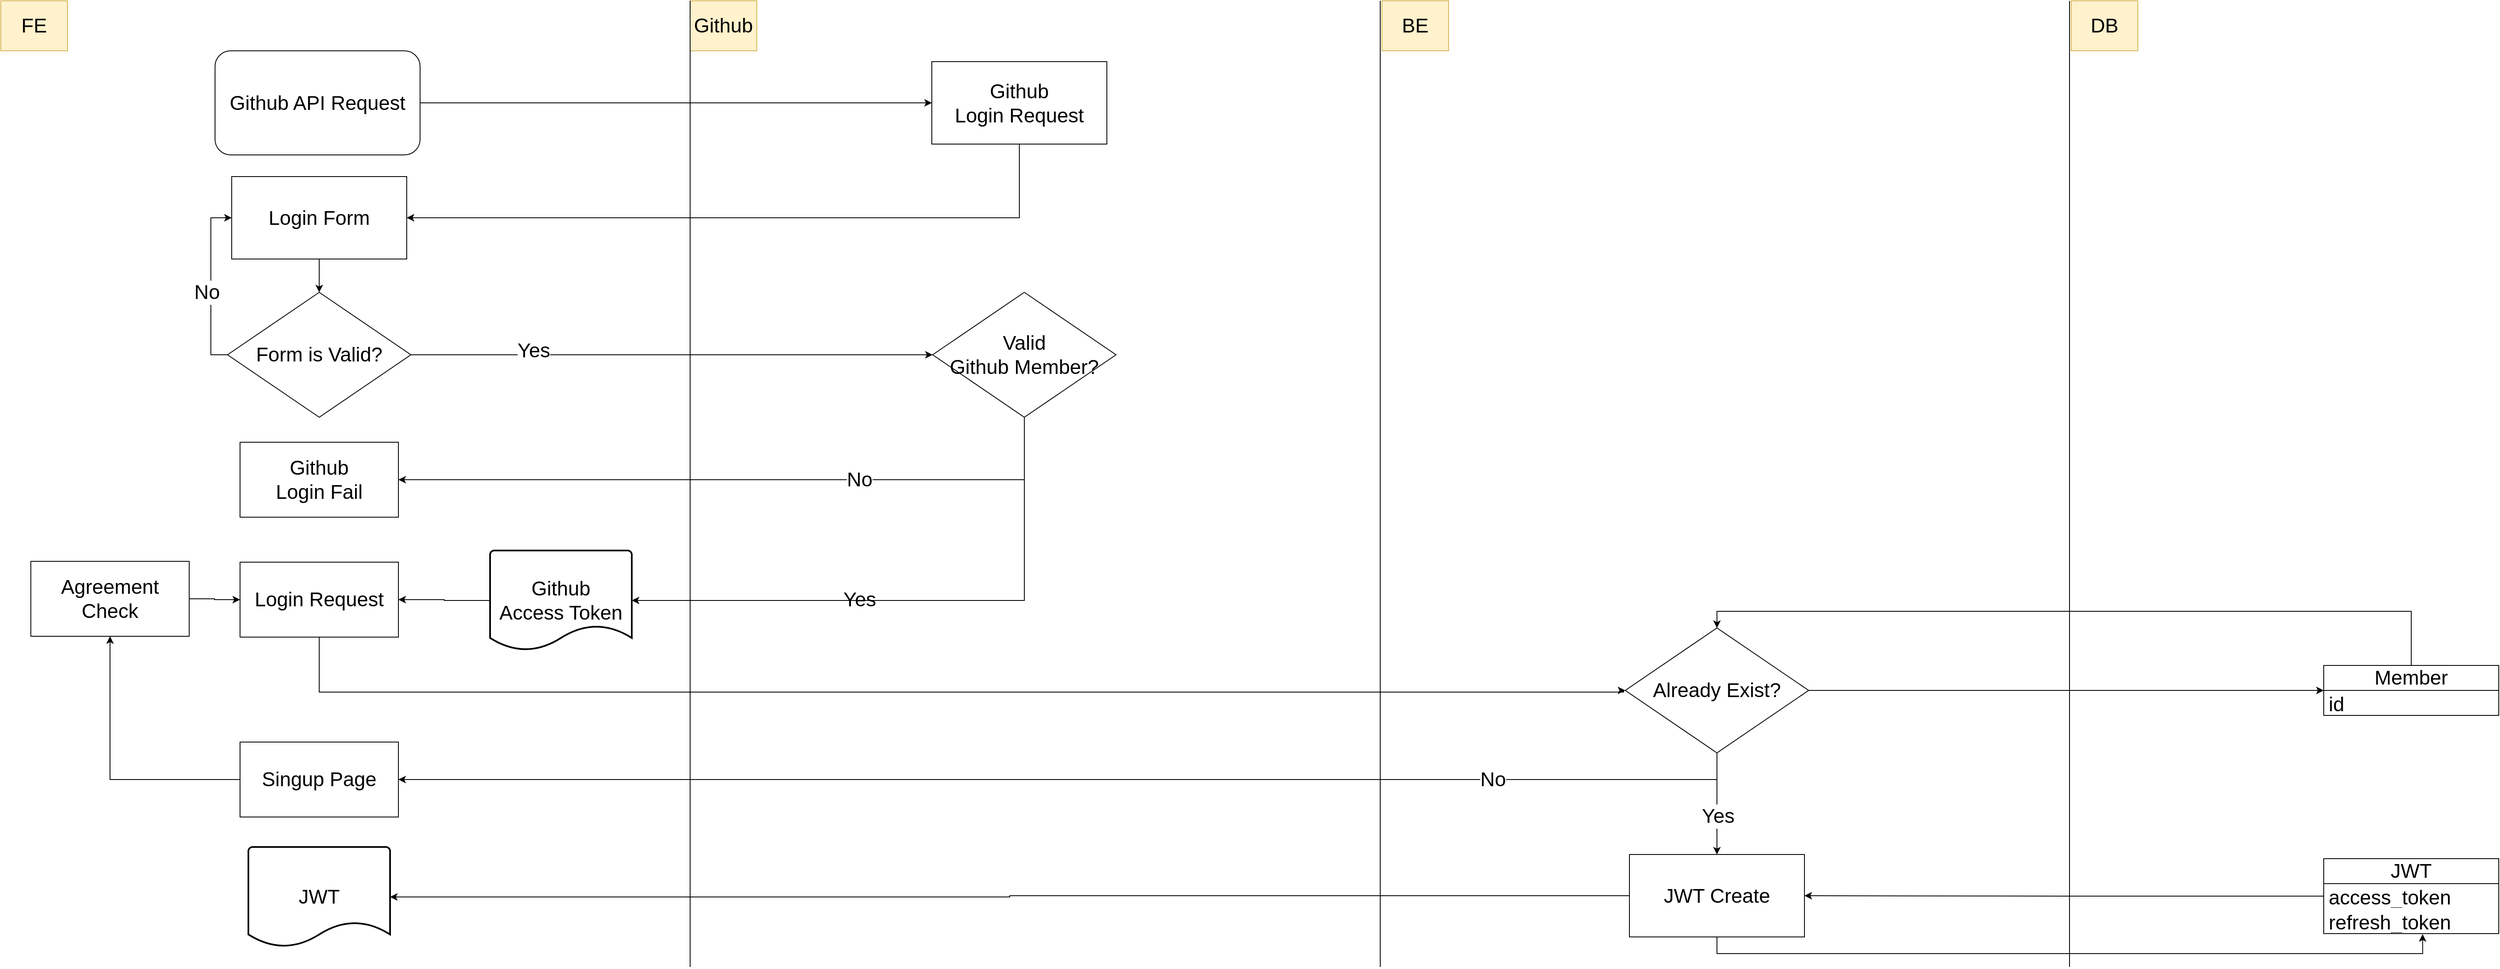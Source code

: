 <mxfile version="22.1.18" type="github" pages="2">
  <diagram name="로그인-토큰발급" id="oMTvJh4s9uJ8uuH1-UVI">
    <mxGraphModel dx="3827" dy="1614" grid="1" gridSize="10" guides="0" tooltips="1" connect="1" arrows="1" fold="1" page="1" pageScale="1" pageWidth="827" pageHeight="1169" math="0" shadow="0">
      <root>
        <mxCell id="0" />
        <mxCell id="1" parent="0" />
        <mxCell id="nz82AR-Ov8s2bVuygeAf-11" value="&lt;font style=&quot;font-size: 24px;&quot;&gt;Github &lt;br&gt;Login Fail&lt;/font&gt;" style="rounded=0;whiteSpace=wrap;html=1;strokeColor=default;align=center;verticalAlign=middle;fontFamily=Helvetica;fontSize=12;fontColor=default;fillColor=default;" parent="1" vertex="1">
          <mxGeometry x="-540" y="530" width="190" height="90" as="geometry" />
        </mxCell>
        <mxCell id="qJzitQyAfh_56pQlFVJ--11" value="" style="edgeStyle=orthogonalEdgeStyle;rounded=0;orthogonalLoop=1;jettySize=auto;html=1;" edge="1" parent="1" source="Zw-oJK_PBZ7GMt8sFQZV-1" target="lEhialjVt_rpHtly2fDx-6">
          <mxGeometry relative="1" as="geometry" />
        </mxCell>
        <mxCell id="Zw-oJK_PBZ7GMt8sFQZV-1" value="&lt;font style=&quot;font-size: 24px;&quot;&gt;Github &lt;br&gt;Access Token&lt;/font&gt;" style="strokeWidth=2;html=1;shape=mxgraph.flowchart.document2;whiteSpace=wrap;size=0.25;" parent="1" vertex="1">
          <mxGeometry x="-240" y="660" width="170" height="120" as="geometry" />
        </mxCell>
        <mxCell id="qJzitQyAfh_56pQlFVJ--26" style="edgeStyle=orthogonalEdgeStyle;rounded=0;orthogonalLoop=1;jettySize=auto;html=1;entryX=1;entryY=0.5;entryDx=0;entryDy=0;" edge="1" parent="1" source="Zw-oJK_PBZ7GMt8sFQZV-38" target="lEhialjVt_rpHtly2fDx-42">
          <mxGeometry relative="1" as="geometry" />
        </mxCell>
        <object label="&lt;font style=&quot;font-size: 24px;&quot;&gt;JWT&lt;/font&gt;" id="Zw-oJK_PBZ7GMt8sFQZV-38">
          <mxCell style="swimlane;fontStyle=0;childLayout=stackLayout;horizontal=1;startSize=30;horizontalStack=0;resizeParent=1;resizeParentMax=0;resizeLast=0;collapsible=1;marginBottom=0;whiteSpace=wrap;html=1;" parent="1" vertex="1">
            <mxGeometry x="1960" y="1030" width="210" height="90" as="geometry">
              <mxRectangle x="160" y="1017" width="60" height="30" as="alternateBounds" />
            </mxGeometry>
          </mxCell>
        </object>
        <mxCell id="Zw-oJK_PBZ7GMt8sFQZV-39" value="&lt;font style=&quot;font-size: 24px;&quot;&gt;access_token&lt;/font&gt;" style="text;strokeColor=none;fillColor=none;align=left;verticalAlign=middle;spacingLeft=4;spacingRight=4;overflow=hidden;points=[[0,0.5],[1,0.5]];portConstraint=eastwest;rotatable=0;whiteSpace=wrap;html=1;" parent="Zw-oJK_PBZ7GMt8sFQZV-38" vertex="1">
          <mxGeometry y="30" width="210" height="30" as="geometry" />
        </mxCell>
        <mxCell id="Zw-oJK_PBZ7GMt8sFQZV-40" value="&lt;font style=&quot;font-size: 24px;&quot;&gt;refresh_token&lt;/font&gt;" style="text;strokeColor=none;fillColor=none;align=left;verticalAlign=middle;spacingLeft=4;spacingRight=4;overflow=hidden;points=[[0,0.5],[1,0.5]];portConstraint=eastwest;rotatable=0;whiteSpace=wrap;html=1;" parent="Zw-oJK_PBZ7GMt8sFQZV-38" vertex="1">
          <mxGeometry y="60" width="210" height="30" as="geometry" />
        </mxCell>
        <mxCell id="JmVFnfvvYfjK1NHhv5S9-3" value="&lt;font style=&quot;font-size: 24px;&quot;&gt;Github&lt;/font&gt;" style="text;html=1;strokeColor=#d6b656;fillColor=#fff2cc;align=center;verticalAlign=middle;whiteSpace=wrap;rounded=0;" vertex="1" parent="1">
          <mxGeometry width="80" height="60" as="geometry" />
        </mxCell>
        <mxCell id="JmVFnfvvYfjK1NHhv5S9-4" value="&lt;font style=&quot;font-size: 24px;&quot;&gt;FE&lt;/font&gt;" style="text;html=1;strokeColor=#d6b656;fillColor=#fff2cc;align=center;verticalAlign=middle;whiteSpace=wrap;rounded=0;" vertex="1" parent="1">
          <mxGeometry x="-827" width="80" height="60" as="geometry" />
        </mxCell>
        <mxCell id="JmVFnfvvYfjK1NHhv5S9-5" value="&lt;font style=&quot;font-size: 24px;&quot;&gt;BE&lt;/font&gt;" style="text;html=1;strokeColor=#d6b656;fillColor=#fff2cc;align=center;verticalAlign=middle;whiteSpace=wrap;rounded=0;" vertex="1" parent="1">
          <mxGeometry x="830" width="80" height="60" as="geometry" />
        </mxCell>
        <mxCell id="lEhialjVt_rpHtly2fDx-44" style="edgeStyle=orthogonalEdgeStyle;rounded=0;orthogonalLoop=1;jettySize=auto;html=1;entryX=0;entryY=0.5;entryDx=0;entryDy=0;" edge="1" parent="1" source="JmVFnfvvYfjK1NHhv5S9-6" target="lEhialjVt_rpHtly2fDx-39">
          <mxGeometry relative="1" as="geometry" />
        </mxCell>
        <mxCell id="JmVFnfvvYfjK1NHhv5S9-6" value="&lt;font style=&quot;font-size: 24px;&quot;&gt;Github API Request&lt;/font&gt;" style="rounded=1;whiteSpace=wrap;html=1;" vertex="1" parent="1">
          <mxGeometry x="-570" y="60" width="246" height="125" as="geometry" />
        </mxCell>
        <mxCell id="JmVFnfvvYfjK1NHhv5S9-8" value="&lt;font style=&quot;font-size: 24px;&quot;&gt;DB&lt;/font&gt;" style="text;html=1;strokeColor=#d6b656;fillColor=#fff2cc;align=center;verticalAlign=middle;whiteSpace=wrap;rounded=0;" vertex="1" parent="1">
          <mxGeometry x="1657" width="80" height="60" as="geometry" />
        </mxCell>
        <mxCell id="JmVFnfvvYfjK1NHhv5S9-18" value="" style="edgeStyle=orthogonalEdgeStyle;rounded=0;orthogonalLoop=1;jettySize=auto;html=1;" edge="1" parent="1" source="JmVFnfvvYfjK1NHhv5S9-15" target="JmVFnfvvYfjK1NHhv5S9-16">
          <mxGeometry relative="1" as="geometry" />
        </mxCell>
        <mxCell id="JmVFnfvvYfjK1NHhv5S9-15" value="&lt;font style=&quot;font-size: 24px;&quot;&gt;Login Form&lt;/font&gt;" style="rounded=0;whiteSpace=wrap;html=1;strokeColor=default;align=center;verticalAlign=middle;fontFamily=Helvetica;fontSize=12;fontColor=default;fillColor=default;" vertex="1" parent="1">
          <mxGeometry x="-550" y="211" width="210" height="99" as="geometry" />
        </mxCell>
        <mxCell id="lEhialjVt_rpHtly2fDx-46" style="edgeStyle=orthogonalEdgeStyle;rounded=0;orthogonalLoop=1;jettySize=auto;html=1;entryX=0;entryY=0.5;entryDx=0;entryDy=0;" edge="1" parent="1" source="JmVFnfvvYfjK1NHhv5S9-16" target="JmVFnfvvYfjK1NHhv5S9-15">
          <mxGeometry relative="1" as="geometry">
            <Array as="points">
              <mxPoint x="-575" y="425" />
              <mxPoint x="-575" y="261" />
            </Array>
          </mxGeometry>
        </mxCell>
        <mxCell id="qJzitQyAfh_56pQlFVJ--3" style="edgeStyle=orthogonalEdgeStyle;rounded=0;orthogonalLoop=1;jettySize=auto;html=1;entryX=0;entryY=0.5;entryDx=0;entryDy=0;" edge="1" parent="1" source="JmVFnfvvYfjK1NHhv5S9-16" target="lEhialjVt_rpHtly2fDx-40">
          <mxGeometry relative="1" as="geometry" />
        </mxCell>
        <mxCell id="JmVFnfvvYfjK1NHhv5S9-16" value="&lt;font style=&quot;font-size: 24px;&quot;&gt;Form is Valid?&lt;/font&gt;" style="rhombus;whiteSpace=wrap;html=1;" vertex="1" parent="1">
          <mxGeometry x="-555" y="350" width="220" height="150" as="geometry" />
        </mxCell>
        <mxCell id="qJzitQyAfh_56pQlFVJ--12" style="edgeStyle=orthogonalEdgeStyle;rounded=0;orthogonalLoop=1;jettySize=auto;html=1;entryX=0;entryY=0.5;entryDx=0;entryDy=0;" edge="1" parent="1" source="lEhialjVt_rpHtly2fDx-6" target="lEhialjVt_rpHtly2fDx-41">
          <mxGeometry relative="1" as="geometry">
            <Array as="points">
              <mxPoint x="-445" y="830" />
              <mxPoint x="1120" y="830" />
            </Array>
          </mxGeometry>
        </mxCell>
        <mxCell id="lEhialjVt_rpHtly2fDx-6" value="&lt;font style=&quot;font-size: 24px;&quot;&gt;Login Request&lt;/font&gt;" style="rounded=0;whiteSpace=wrap;html=1;strokeColor=default;align=center;verticalAlign=middle;fontFamily=Helvetica;fontSize=12;fontColor=default;fillColor=default;" vertex="1" parent="1">
          <mxGeometry x="-540" y="674" width="190" height="90" as="geometry" />
        </mxCell>
        <mxCell id="qJzitQyAfh_56pQlFVJ--15" style="edgeStyle=orthogonalEdgeStyle;rounded=0;orthogonalLoop=1;jettySize=auto;html=1;entryX=0.5;entryY=1;entryDx=0;entryDy=0;" edge="1" parent="1" source="lEhialjVt_rpHtly2fDx-16" target="lEhialjVt_rpHtly2fDx-22">
          <mxGeometry relative="1" as="geometry" />
        </mxCell>
        <mxCell id="lEhialjVt_rpHtly2fDx-16" value="&lt;font style=&quot;font-size: 24px;&quot;&gt;Singup Page&lt;/font&gt;" style="rounded=0;whiteSpace=wrap;html=1;strokeColor=default;align=center;verticalAlign=middle;fontFamily=Helvetica;fontSize=12;fontColor=default;fillColor=default;" vertex="1" parent="1">
          <mxGeometry x="-540" y="890" width="190" height="90" as="geometry" />
        </mxCell>
        <mxCell id="qJzitQyAfh_56pQlFVJ--16" value="" style="edgeStyle=orthogonalEdgeStyle;rounded=0;orthogonalLoop=1;jettySize=auto;html=1;" edge="1" parent="1" source="lEhialjVt_rpHtly2fDx-22" target="lEhialjVt_rpHtly2fDx-6">
          <mxGeometry relative="1" as="geometry" />
        </mxCell>
        <mxCell id="lEhialjVt_rpHtly2fDx-22" value="&lt;font style=&quot;font-size: 24px;&quot;&gt;Agreement Check&lt;/font&gt;" style="rounded=0;whiteSpace=wrap;html=1;strokeColor=default;align=center;verticalAlign=middle;fontFamily=Helvetica;fontSize=12;fontColor=default;fillColor=default;" vertex="1" parent="1">
          <mxGeometry x="-791" y="673" width="190" height="90" as="geometry" />
        </mxCell>
        <mxCell id="lEhialjVt_rpHtly2fDx-37" value="&lt;span style=&quot;font-size: 24px;&quot;&gt;JWT&lt;/span&gt;" style="strokeWidth=2;html=1;shape=mxgraph.flowchart.document2;whiteSpace=wrap;size=0.25;" vertex="1" parent="1">
          <mxGeometry x="-530" y="1016" width="170" height="120" as="geometry" />
        </mxCell>
        <mxCell id="lEhialjVt_rpHtly2fDx-45" style="edgeStyle=orthogonalEdgeStyle;rounded=0;orthogonalLoop=1;jettySize=auto;html=1;entryX=1;entryY=0.5;entryDx=0;entryDy=0;" edge="1" parent="1" source="lEhialjVt_rpHtly2fDx-39" target="JmVFnfvvYfjK1NHhv5S9-15">
          <mxGeometry relative="1" as="geometry">
            <Array as="points">
              <mxPoint x="395" y="261" />
            </Array>
          </mxGeometry>
        </mxCell>
        <mxCell id="lEhialjVt_rpHtly2fDx-39" value="&lt;font style=&quot;font-size: 24px;&quot;&gt;Github &lt;br&gt;Login Request&lt;/font&gt;" style="rounded=0;whiteSpace=wrap;html=1;strokeColor=default;align=center;verticalAlign=middle;fontFamily=Helvetica;fontSize=12;fontColor=default;fillColor=default;" vertex="1" parent="1">
          <mxGeometry x="290" y="73" width="210" height="99" as="geometry" />
        </mxCell>
        <mxCell id="qJzitQyAfh_56pQlFVJ--5" style="edgeStyle=orthogonalEdgeStyle;rounded=0;orthogonalLoop=1;jettySize=auto;html=1;entryX=1;entryY=0.5;entryDx=0;entryDy=0;" edge="1" parent="1" source="lEhialjVt_rpHtly2fDx-40" target="nz82AR-Ov8s2bVuygeAf-11">
          <mxGeometry relative="1" as="geometry">
            <Array as="points">
              <mxPoint x="401" y="575" />
            </Array>
          </mxGeometry>
        </mxCell>
        <mxCell id="lEhialjVt_rpHtly2fDx-40" value="&lt;font style=&quot;font-size: 24px;&quot;&gt;Valid &lt;br&gt;Github Member?&lt;/font&gt;" style="rhombus;whiteSpace=wrap;html=1;" vertex="1" parent="1">
          <mxGeometry x="291" y="350" width="220" height="150" as="geometry" />
        </mxCell>
        <mxCell id="qJzitQyAfh_56pQlFVJ--14" style="edgeStyle=orthogonalEdgeStyle;rounded=0;orthogonalLoop=1;jettySize=auto;html=1;entryX=1;entryY=0.5;entryDx=0;entryDy=0;" edge="1" parent="1" source="lEhialjVt_rpHtly2fDx-41" target="lEhialjVt_rpHtly2fDx-16">
          <mxGeometry relative="1" as="geometry">
            <Array as="points">
              <mxPoint x="1232" y="935" />
            </Array>
          </mxGeometry>
        </mxCell>
        <mxCell id="qJzitQyAfh_56pQlFVJ--18" style="edgeStyle=orthogonalEdgeStyle;rounded=0;orthogonalLoop=1;jettySize=auto;html=1;entryX=0.5;entryY=0;entryDx=0;entryDy=0;" edge="1" parent="1" source="lEhialjVt_rpHtly2fDx-41" target="lEhialjVt_rpHtly2fDx-42">
          <mxGeometry relative="1" as="geometry" />
        </mxCell>
        <mxCell id="qJzitQyAfh_56pQlFVJ--24" style="edgeStyle=orthogonalEdgeStyle;rounded=0;orthogonalLoop=1;jettySize=auto;html=1;entryX=0;entryY=0.5;entryDx=0;entryDy=0;" edge="1" parent="1" source="lEhialjVt_rpHtly2fDx-41" target="qJzitQyAfh_56pQlFVJ--21">
          <mxGeometry relative="1" as="geometry" />
        </mxCell>
        <mxCell id="lEhialjVt_rpHtly2fDx-41" value="&lt;span style=&quot;font-size: 24px;&quot;&gt;Already Exist?&lt;/span&gt;" style="rhombus;whiteSpace=wrap;html=1;" vertex="1" parent="1">
          <mxGeometry x="1122" y="753" width="220" height="150" as="geometry" />
        </mxCell>
        <mxCell id="lEhialjVt_rpHtly2fDx-42" value="&lt;span style=&quot;font-size: 24px;&quot;&gt;JWT Create&lt;/span&gt;" style="rounded=0;whiteSpace=wrap;html=1;strokeColor=default;align=center;verticalAlign=middle;fontFamily=Helvetica;fontSize=12;fontColor=default;fillColor=default;" vertex="1" parent="1">
          <mxGeometry x="1127" y="1025" width="210" height="99" as="geometry" />
        </mxCell>
        <mxCell id="qJzitQyAfh_56pQlFVJ--2" value="No" style="edgeLabel;html=1;align=center;verticalAlign=middle;resizable=0;points=[];fontSize=24;" vertex="1" connectable="0" parent="1">
          <mxGeometry x="-579.996" y="350" as="geometry" />
        </mxCell>
        <mxCell id="qJzitQyAfh_56pQlFVJ--4" value="Yes" style="edgeLabel;html=1;align=center;verticalAlign=middle;resizable=0;points=[];fontSize=24;" vertex="1" connectable="0" parent="1">
          <mxGeometry x="-189.996" y="430" as="geometry">
            <mxPoint x="2" y="-10" as="offset" />
          </mxGeometry>
        </mxCell>
        <mxCell id="qJzitQyAfh_56pQlFVJ--7" value="No" style="edgeLabel;html=1;align=center;verticalAlign=middle;resizable=0;points=[];fontSize=24;" vertex="1" connectable="0" parent="1">
          <mxGeometry x="-569.996" y="360" as="geometry">
            <mxPoint x="773" y="215" as="offset" />
          </mxGeometry>
        </mxCell>
        <mxCell id="qJzitQyAfh_56pQlFVJ--8" value="Yes" style="edgeLabel;html=1;align=center;verticalAlign=middle;resizable=0;points=[];fontSize=24;" vertex="1" connectable="0" parent="1">
          <mxGeometry x="-189.996" y="440" as="geometry">
            <mxPoint x="393" y="279" as="offset" />
          </mxGeometry>
        </mxCell>
        <mxCell id="qJzitQyAfh_56pQlFVJ--10" style="edgeStyle=orthogonalEdgeStyle;rounded=0;orthogonalLoop=1;jettySize=auto;html=1;entryX=1;entryY=0.5;entryDx=0;entryDy=0;entryPerimeter=0;" edge="1" parent="1" source="lEhialjVt_rpHtly2fDx-40" target="Zw-oJK_PBZ7GMt8sFQZV-1">
          <mxGeometry relative="1" as="geometry">
            <Array as="points">
              <mxPoint x="401" y="720" />
            </Array>
          </mxGeometry>
        </mxCell>
        <mxCell id="qJzitQyAfh_56pQlFVJ--17" value="No" style="edgeLabel;html=1;align=center;verticalAlign=middle;resizable=0;points=[];fontSize=24;" vertex="1" connectable="0" parent="1">
          <mxGeometry x="190.004" y="720" as="geometry">
            <mxPoint x="773" y="215" as="offset" />
          </mxGeometry>
        </mxCell>
        <mxCell id="qJzitQyAfh_56pQlFVJ--19" value="Yes" style="edgeLabel;html=1;align=center;verticalAlign=middle;resizable=0;points=[];fontSize=24;" vertex="1" connectable="0" parent="1">
          <mxGeometry x="840.004" y="700" as="geometry">
            <mxPoint x="393" y="279" as="offset" />
          </mxGeometry>
        </mxCell>
        <mxCell id="qJzitQyAfh_56pQlFVJ--20" style="edgeStyle=orthogonalEdgeStyle;rounded=0;orthogonalLoop=1;jettySize=auto;html=1;entryX=1;entryY=0.5;entryDx=0;entryDy=0;entryPerimeter=0;" edge="1" parent="1" source="lEhialjVt_rpHtly2fDx-42" target="lEhialjVt_rpHtly2fDx-37">
          <mxGeometry relative="1" as="geometry" />
        </mxCell>
        <mxCell id="qJzitQyAfh_56pQlFVJ--25" style="edgeStyle=orthogonalEdgeStyle;rounded=0;orthogonalLoop=1;jettySize=auto;html=1;entryX=0.5;entryY=0;entryDx=0;entryDy=0;" edge="1" parent="1" source="qJzitQyAfh_56pQlFVJ--21" target="lEhialjVt_rpHtly2fDx-41">
          <mxGeometry relative="1" as="geometry">
            <Array as="points">
              <mxPoint x="2065" y="733" />
              <mxPoint x="1232" y="733" />
            </Array>
          </mxGeometry>
        </mxCell>
        <object label="&lt;font style=&quot;font-size: 24px;&quot;&gt;Member&lt;/font&gt;" id="qJzitQyAfh_56pQlFVJ--21">
          <mxCell style="swimlane;fontStyle=0;childLayout=stackLayout;horizontal=1;startSize=30;horizontalStack=0;resizeParent=1;resizeParentMax=0;resizeLast=0;collapsible=1;marginBottom=0;whiteSpace=wrap;html=1;" vertex="1" parent="1">
            <mxGeometry x="1960" y="798" width="210" height="60" as="geometry">
              <mxRectangle x="160" y="1017" width="60" height="30" as="alternateBounds" />
            </mxGeometry>
          </mxCell>
        </object>
        <mxCell id="qJzitQyAfh_56pQlFVJ--22" value="&lt;font style=&quot;font-size: 24px;&quot;&gt;id&lt;/font&gt;" style="text;strokeColor=none;fillColor=none;align=left;verticalAlign=middle;spacingLeft=4;spacingRight=4;overflow=hidden;points=[[0,0.5],[1,0.5]];portConstraint=eastwest;rotatable=0;whiteSpace=wrap;html=1;" vertex="1" parent="qJzitQyAfh_56pQlFVJ--21">
          <mxGeometry y="30" width="210" height="30" as="geometry" />
        </mxCell>
        <mxCell id="qJzitQyAfh_56pQlFVJ--27" style="edgeStyle=orthogonalEdgeStyle;rounded=0;orthogonalLoop=1;jettySize=auto;html=1;entryX=0.565;entryY=1.021;entryDx=0;entryDy=0;entryPerimeter=0;" edge="1" parent="1" source="lEhialjVt_rpHtly2fDx-42" target="Zw-oJK_PBZ7GMt8sFQZV-40">
          <mxGeometry relative="1" as="geometry">
            <Array as="points">
              <mxPoint x="1232" y="1144" />
              <mxPoint x="2079" y="1144" />
            </Array>
          </mxGeometry>
        </mxCell>
        <mxCell id="qJzitQyAfh_56pQlFVJ--29" value="" style="endArrow=none;html=1;rounded=0;" edge="1" parent="1">
          <mxGeometry width="50" height="50" relative="1" as="geometry">
            <mxPoint y="1160" as="sourcePoint" />
            <mxPoint as="targetPoint" />
          </mxGeometry>
        </mxCell>
        <mxCell id="qJzitQyAfh_56pQlFVJ--30" value="" style="endArrow=none;html=1;rounded=0;" edge="1" parent="1">
          <mxGeometry width="50" height="50" relative="1" as="geometry">
            <mxPoint x="828" y="1160" as="sourcePoint" />
            <mxPoint x="828" as="targetPoint" />
          </mxGeometry>
        </mxCell>
        <mxCell id="qJzitQyAfh_56pQlFVJ--31" value="" style="endArrow=none;html=1;rounded=0;" edge="1" parent="1">
          <mxGeometry width="50" height="50" relative="1" as="geometry">
            <mxPoint x="1655" y="1160" as="sourcePoint" />
            <mxPoint x="1655" as="targetPoint" />
          </mxGeometry>
        </mxCell>
      </root>
    </mxGraphModel>
  </diagram>
  <diagram id="Yhh-irI7pM7k6TjS8a3b" name="공부-피드">
    <mxGraphModel grid="1" page="1" gridSize="10" guides="1" tooltips="1" connect="1" arrows="1" fold="1" pageScale="1" pageWidth="827" pageHeight="1169" math="0" shadow="0">
      <root>
        <mxCell id="0" />
        <mxCell id="1" parent="0" />
        <mxCell id="00pomBXMcCXH715_GB82-51" style="edgeStyle=orthogonalEdgeStyle;rounded=0;orthogonalLoop=1;jettySize=auto;html=1;exitX=1;exitY=0.5;exitDx=0;exitDy=0;entryX=0;entryY=0.5;entryDx=0;entryDy=0;" parent="1" source="00pomBXMcCXH715_GB82-4" target="00pomBXMcCXH715_GB82-57" edge="1">
          <mxGeometry relative="1" as="geometry">
            <mxPoint x="380" y="240" as="targetPoint" />
          </mxGeometry>
        </mxCell>
        <mxCell id="00pomBXMcCXH715_GB82-4" value="&lt;font style=&quot;font-size: 8px;&quot;&gt;Start&lt;br&gt;&lt;/font&gt;" style="rounded=1;whiteSpace=wrap;html=1;" parent="1" vertex="1">
          <mxGeometry x="260" y="220" width="80" height="40" as="geometry" />
        </mxCell>
        <mxCell id="00pomBXMcCXH715_GB82-49" value="" style="edgeStyle=orthogonalEdgeStyle;rounded=0;orthogonalLoop=1;jettySize=auto;html=1;" parent="1" source="00pomBXMcCXH715_GB82-12" target="00pomBXMcCXH715_GB82-48" edge="1">
          <mxGeometry relative="1" as="geometry" />
        </mxCell>
        <mxCell id="00pomBXMcCXH715_GB82-12" value="&lt;font style=&quot;font-size: 8px;&quot;&gt;Feed&lt;/font&gt;" style="swimlane;fontStyle=0;childLayout=stackLayout;horizontal=1;startSize=30;horizontalStack=0;resizeParent=1;resizeParentMax=0;resizeLast=0;collapsible=1;marginBottom=0;whiteSpace=wrap;html=1;" parent="1" vertex="1">
          <mxGeometry x="580" y="720" width="120" height="60" as="geometry" />
        </mxCell>
        <mxCell id="00pomBXMcCXH715_GB82-15" value="&lt;span style=&quot;font-size: 8px;&quot;&gt;Contents&lt;br&gt;&lt;/span&gt;" style="text;strokeColor=none;fillColor=none;align=left;verticalAlign=middle;spacingLeft=4;spacingRight=4;overflow=hidden;points=[[0,0.5],[1,0.5]];portConstraint=eastwest;rotatable=0;whiteSpace=wrap;html=1;" parent="00pomBXMcCXH715_GB82-12" vertex="1">
          <mxGeometry y="30" width="120" height="30" as="geometry" />
        </mxCell>
        <mxCell id="00pomBXMcCXH715_GB82-45" style="edgeStyle=orthogonalEdgeStyle;rounded=0;orthogonalLoop=1;jettySize=auto;html=1;exitX=1;exitY=0.5;exitDx=0;exitDy=0;entryX=0;entryY=0.5;entryDx=0;entryDy=0;" parent="1" source="00pomBXMcCXH715_GB82-17" target="00pomBXMcCXH715_GB82-12" edge="1">
          <mxGeometry relative="1" as="geometry" />
        </mxCell>
        <mxCell id="00pomBXMcCXH715_GB82-17" value="&lt;font style=&quot;font-size: 8px;&quot;&gt;TempFeed&lt;/font&gt;" style="swimlane;fontStyle=0;childLayout=stackLayout;horizontal=1;startSize=30;horizontalStack=0;resizeParent=1;resizeParentMax=0;resizeLast=0;collapsible=1;marginBottom=0;whiteSpace=wrap;html=1;" parent="1" vertex="1">
          <mxGeometry x="380" y="840" width="120" height="60" as="geometry">
            <mxRectangle x="360" y="60" width="80" height="30" as="alternateBounds" />
          </mxGeometry>
        </mxCell>
        <mxCell id="00pomBXMcCXH715_GB82-18" value="&lt;span style=&quot;font-size: 8px;&quot;&gt;Contents&lt;br&gt;&lt;/span&gt;" style="text;strokeColor=none;fillColor=none;align=left;verticalAlign=middle;spacingLeft=4;spacingRight=4;overflow=hidden;points=[[0,0.5],[1,0.5]];portConstraint=eastwest;rotatable=0;whiteSpace=wrap;html=1;" parent="00pomBXMcCXH715_GB82-17" vertex="1">
          <mxGeometry y="30" width="120" height="30" as="geometry" />
        </mxCell>
        <mxCell id="00pomBXMcCXH715_GB82-95" style="edgeStyle=orthogonalEdgeStyle;rounded=0;orthogonalLoop=1;jettySize=auto;html=1;exitX=0;exitY=0.5;exitDx=0;exitDy=0;entryX=0;entryY=0;entryDx=0;entryDy=0;" parent="1" source="00pomBXMcCXH715_GB82-21" target="00pomBXMcCXH715_GB82-17" edge="1">
          <mxGeometry relative="1" as="geometry" />
        </mxCell>
        <mxCell id="00pomBXMcCXH715_GB82-96" style="edgeStyle=orthogonalEdgeStyle;rounded=0;orthogonalLoop=1;jettySize=auto;html=1;exitX=0.5;exitY=1;exitDx=0;exitDy=0;entryX=0.5;entryY=0;entryDx=0;entryDy=0;" parent="1" source="00pomBXMcCXH715_GB82-21" target="00pomBXMcCXH715_GB82-91" edge="1">
          <mxGeometry relative="1" as="geometry" />
        </mxCell>
        <mxCell id="00pomBXMcCXH715_GB82-21" value="&lt;span style=&quot;font-size: 8px;&quot;&gt;Start Timer&lt;/span&gt;" style="rounded=1;whiteSpace=wrap;html=1;" parent="1" vertex="1">
          <mxGeometry x="580" y="460" width="80" height="40" as="geometry" />
        </mxCell>
        <mxCell id="00pomBXMcCXH715_GB82-40" style="edgeStyle=orthogonalEdgeStyle;rounded=0;orthogonalLoop=1;jettySize=auto;html=1;exitX=1;exitY=0.5;exitDx=0;exitDy=0;entryX=0;entryY=0.5;entryDx=0;entryDy=0;" parent="1" source="00pomBXMcCXH715_GB82-22" target="00pomBXMcCXH715_GB82-31" edge="1">
          <mxGeometry relative="1" as="geometry" />
        </mxCell>
        <mxCell id="00pomBXMcCXH715_GB82-44" style="edgeStyle=orthogonalEdgeStyle;rounded=0;orthogonalLoop=1;jettySize=auto;html=1;exitX=0.5;exitY=1;exitDx=0;exitDy=0;entryX=1;entryY=0;entryDx=0;entryDy=0;" parent="1" source="00pomBXMcCXH715_GB82-22" target="00pomBXMcCXH715_GB82-17" edge="1">
          <mxGeometry relative="1" as="geometry">
            <mxPoint x="500.345" y="720" as="targetPoint" />
          </mxGeometry>
        </mxCell>
        <mxCell id="00pomBXMcCXH715_GB82-22" value="&lt;span style=&quot;font-size: 8px;&quot;&gt;End Timer&lt;br&gt;&lt;/span&gt;" style="rounded=1;whiteSpace=wrap;html=1;" parent="1" vertex="1">
          <mxGeometry x="460" y="620" width="80" height="40" as="geometry" />
        </mxCell>
        <mxCell id="00pomBXMcCXH715_GB82-31" value="&lt;span style=&quot;font-size: 8px;&quot;&gt;End Studying&lt;br&gt;&lt;/span&gt;" style="rounded=1;whiteSpace=wrap;html=1;" parent="1" vertex="1">
          <mxGeometry x="580" y="620" width="80" height="40" as="geometry" />
        </mxCell>
        <mxCell id="00pomBXMcCXH715_GB82-72" style="edgeStyle=orthogonalEdgeStyle;rounded=0;orthogonalLoop=1;jettySize=auto;html=1;exitX=1;exitY=0.5;exitDx=0;exitDy=0;entryX=0;entryY=0.5;entryDx=0;entryDy=0;" parent="1" source="00pomBXMcCXH715_GB82-37" target="00pomBXMcCXH715_GB82-71" edge="1">
          <mxGeometry relative="1" as="geometry" />
        </mxCell>
        <mxCell id="00pomBXMcCXH715_GB82-37" value="&lt;span style=&quot;font-size: 8px;&quot;&gt;Start Studying&lt;br&gt;&lt;/span&gt;" style="rounded=1;whiteSpace=wrap;html=1;" parent="1" vertex="1">
          <mxGeometry x="420" y="380" width="80" height="40" as="geometry" />
        </mxCell>
        <mxCell id="00pomBXMcCXH715_GB82-46" style="edgeStyle=orthogonalEdgeStyle;rounded=0;orthogonalLoop=1;jettySize=auto;html=1;exitX=0.5;exitY=1;exitDx=0;exitDy=0;entryX=0.33;entryY=-0.047;entryDx=0;entryDy=0;entryPerimeter=0;" parent="1" source="00pomBXMcCXH715_GB82-31" target="00pomBXMcCXH715_GB82-12" edge="1">
          <mxGeometry relative="1" as="geometry" />
        </mxCell>
        <mxCell id="00pomBXMcCXH715_GB82-48" value="&lt;font style=&quot;font-size: 8px;&quot;&gt;MySQL&lt;/font&gt;" style="shape=cylinder3;whiteSpace=wrap;html=1;boundedLbl=1;backgroundOutline=1;size=15;" parent="1" vertex="1">
          <mxGeometry x="600" y="820" width="80" height="80" as="geometry" />
        </mxCell>
        <mxCell id="00pomBXMcCXH715_GB82-65" style="edgeStyle=orthogonalEdgeStyle;rounded=0;orthogonalLoop=1;jettySize=auto;html=1;exitX=1;exitY=0.5;exitDx=0;exitDy=0;entryX=0;entryY=0.5;entryDx=0;entryDy=0;" parent="1" source="00pomBXMcCXH715_GB82-56" target="00pomBXMcCXH715_GB82-62" edge="1">
          <mxGeometry relative="1" as="geometry" />
        </mxCell>
        <mxCell id="00pomBXMcCXH715_GB82-68" value="No" style="edgeLabel;html=1;align=center;verticalAlign=middle;resizable=0;points=[];" parent="00pomBXMcCXH715_GB82-65" vertex="1" connectable="0">
          <mxGeometry x="-0.183" y="-1" relative="1" as="geometry">
            <mxPoint as="offset" />
          </mxGeometry>
        </mxCell>
        <mxCell id="00pomBXMcCXH715_GB82-85" style="edgeStyle=orthogonalEdgeStyle;rounded=0;orthogonalLoop=1;jettySize=auto;html=1;exitX=0;exitY=0.5;exitDx=0;exitDy=0;entryX=1;entryY=0.5;entryDx=0;entryDy=0;" parent="1" source="00pomBXMcCXH715_GB82-56" target="00pomBXMcCXH715_GB82-84" edge="1">
          <mxGeometry relative="1" as="geometry" />
        </mxCell>
        <mxCell id="00pomBXMcCXH715_GB82-86" value="Yes" style="edgeLabel;html=1;align=center;verticalAlign=middle;resizable=0;points=[];" parent="00pomBXMcCXH715_GB82-85" vertex="1" connectable="0">
          <mxGeometry x="0.071" y="-1" relative="1" as="geometry">
            <mxPoint as="offset" />
          </mxGeometry>
        </mxCell>
        <mxCell id="00pomBXMcCXH715_GB82-56" value="&lt;font style=&quot;font-size: 8px;&quot;&gt;Authentication?&lt;/font&gt;" style="rhombus;whiteSpace=wrap;html=1;" parent="1" vertex="1">
          <mxGeometry x="420" y="300" width="80" height="40" as="geometry" />
        </mxCell>
        <mxCell id="00pomBXMcCXH715_GB82-60" style="edgeStyle=orthogonalEdgeStyle;rounded=0;orthogonalLoop=1;jettySize=auto;html=1;exitX=0.5;exitY=1;exitDx=0;exitDy=0;entryX=0.5;entryY=0;entryDx=0;entryDy=0;" parent="1" source="00pomBXMcCXH715_GB82-57" target="00pomBXMcCXH715_GB82-56" edge="1">
          <mxGeometry relative="1" as="geometry" />
        </mxCell>
        <mxCell id="00pomBXMcCXH715_GB82-57" value="&lt;font style=&quot;font-size: 8px;&quot;&gt;FeedPage&lt;/font&gt;" style="rounded=0;whiteSpace=wrap;html=1;" parent="1" vertex="1">
          <mxGeometry x="420" y="220" width="80" height="40" as="geometry" />
        </mxCell>
        <mxCell id="00pomBXMcCXH715_GB82-88" style="edgeStyle=orthogonalEdgeStyle;rounded=0;orthogonalLoop=1;jettySize=auto;html=1;exitX=1;exitY=0.5;exitDx=0;exitDy=0;entryX=0;entryY=0.5;entryDx=0;entryDy=0;" parent="1" source="00pomBXMcCXH715_GB82-58" target="00pomBXMcCXH715_GB82-37" edge="1">
          <mxGeometry relative="1" as="geometry" />
        </mxCell>
        <mxCell id="00pomBXMcCXH715_GB82-58" value="&lt;font style=&quot;font-size: 8px;&quot;&gt;StudyingPage&lt;/font&gt;" style="rounded=0;whiteSpace=wrap;html=1;" parent="1" vertex="1">
          <mxGeometry x="260" y="380" width="80" height="40" as="geometry" />
        </mxCell>
        <mxCell id="00pomBXMcCXH715_GB82-62" value="&lt;font style=&quot;font-size: 8px;&quot;&gt;LoginPage&lt;/font&gt;" style="rounded=0;whiteSpace=wrap;html=1;" parent="1" vertex="1">
          <mxGeometry x="580" y="300" width="80" height="40" as="geometry" />
        </mxCell>
        <mxCell id="00pomBXMcCXH715_GB82-89" style="edgeStyle=orthogonalEdgeStyle;rounded=0;orthogonalLoop=1;jettySize=auto;html=1;exitX=0.5;exitY=0;exitDx=0;exitDy=0;entryX=0.5;entryY=1;entryDx=0;entryDy=0;" parent="1" source="00pomBXMcCXH715_GB82-71" target="00pomBXMcCXH715_GB82-62" edge="1">
          <mxGeometry relative="1" as="geometry" />
        </mxCell>
        <mxCell id="00pomBXMcCXH715_GB82-90" value="No" style="edgeLabel;html=1;align=center;verticalAlign=middle;resizable=0;points=[];" parent="00pomBXMcCXH715_GB82-89" vertex="1" connectable="0">
          <mxGeometry x="0.025" y="-1" relative="1" as="geometry">
            <mxPoint as="offset" />
          </mxGeometry>
        </mxCell>
        <mxCell id="00pomBXMcCXH715_GB82-92" style="edgeStyle=orthogonalEdgeStyle;rounded=0;orthogonalLoop=1;jettySize=auto;html=1;exitX=0.5;exitY=1;exitDx=0;exitDy=0;entryX=0.5;entryY=0;entryDx=0;entryDy=0;" parent="1" source="00pomBXMcCXH715_GB82-71" target="00pomBXMcCXH715_GB82-21" edge="1">
          <mxGeometry relative="1" as="geometry" />
        </mxCell>
        <mxCell id="00pomBXMcCXH715_GB82-93" value="Yes" style="edgeLabel;html=1;align=center;verticalAlign=middle;resizable=0;points=[];" parent="00pomBXMcCXH715_GB82-92" vertex="1" connectable="0">
          <mxGeometry x="-0.275" relative="1" as="geometry">
            <mxPoint as="offset" />
          </mxGeometry>
        </mxCell>
        <mxCell id="00pomBXMcCXH715_GB82-71" value="&lt;font style=&quot;font-size: 8px;&quot;&gt;Authentication?&lt;/font&gt;" style="rhombus;whiteSpace=wrap;html=1;" parent="1" vertex="1">
          <mxGeometry x="580" y="380" width="80" height="40" as="geometry" />
        </mxCell>
        <mxCell id="00pomBXMcCXH715_GB82-87" style="edgeStyle=orthogonalEdgeStyle;rounded=0;orthogonalLoop=1;jettySize=auto;html=1;exitX=0.5;exitY=1;exitDx=0;exitDy=0;entryX=0.5;entryY=0;entryDx=0;entryDy=0;" parent="1" source="00pomBXMcCXH715_GB82-84" target="00pomBXMcCXH715_GB82-58" edge="1">
          <mxGeometry relative="1" as="geometry" />
        </mxCell>
        <mxCell id="00pomBXMcCXH715_GB82-84" value="&lt;font style=&quot;font-size: 8px;&quot;&gt;Access&lt;br&gt;StudyingPage&lt;/font&gt;" style="rounded=1;whiteSpace=wrap;html=1;" parent="1" vertex="1">
          <mxGeometry x="260" y="300" width="80" height="40" as="geometry" />
        </mxCell>
        <mxCell id="00pomBXMcCXH715_GB82-94" style="edgeStyle=orthogonalEdgeStyle;rounded=0;orthogonalLoop=1;jettySize=auto;html=1;exitX=0;exitY=0.5;exitDx=0;exitDy=0;entryX=0.5;entryY=0;entryDx=0;entryDy=0;" parent="1" source="00pomBXMcCXH715_GB82-91" target="00pomBXMcCXH715_GB82-17" edge="1">
          <mxGeometry relative="1" as="geometry" />
        </mxCell>
        <mxCell id="00pomBXMcCXH715_GB82-91" value="&lt;span style=&quot;font-size: 8px;&quot;&gt;5 Minutes Later&lt;br&gt;&lt;/span&gt;" style="rounded=1;whiteSpace=wrap;html=1;" parent="1" vertex="1">
          <mxGeometry x="580" y="540" width="80" height="40" as="geometry" />
        </mxCell>
        <mxCell id="_TTQMRiY_gURRBEWGVkM-1" value="&lt;font style=&quot;font-size: 24px;&quot;&gt;Backend&lt;/font&gt;" style="rounded=0;whiteSpace=wrap;html=1;" vertex="1" parent="1">
          <mxGeometry width="120" height="60" as="geometry" />
        </mxCell>
        <mxCell id="_TTQMRiY_gURRBEWGVkM-2" value="&lt;font style=&quot;font-size: 24px;&quot;&gt;Database&lt;/font&gt;" style="rounded=0;whiteSpace=wrap;html=1;" vertex="1" parent="1">
          <mxGeometry x="827" width="120" height="60" as="geometry" />
        </mxCell>
        <mxCell id="_TTQMRiY_gURRBEWGVkM-3" value="&lt;font style=&quot;font-size: 24px;&quot;&gt;Frontend&lt;/font&gt;" style="rounded=0;whiteSpace=wrap;html=1;" vertex="1" parent="1">
          <mxGeometry x="-827" width="120" height="60" as="geometry" />
        </mxCell>
        <mxCell id="_TTQMRiY_gURRBEWGVkM-5" value="&lt;font style=&quot;font-size: 24px;&quot;&gt;MySQL&lt;/font&gt;" style="shape=cylinder3;whiteSpace=wrap;html=1;boundedLbl=1;backgroundOutline=1;size=15;" vertex="1" parent="1">
          <mxGeometry x="1360" y="510" width="120" height="120" as="geometry" />
        </mxCell>
        <mxCell id="_TTQMRiY_gURRBEWGVkM-6" value="&lt;font style=&quot;font-size: 24px;&quot;&gt;Feed&lt;/font&gt;" style="swimlane;fontStyle=0;childLayout=stackLayout;horizontal=1;startSize=90;horizontalStack=0;resizeParent=1;resizeParentMax=0;resizeLast=0;collapsible=1;marginBottom=0;whiteSpace=wrap;html=1;" vertex="1" parent="1">
          <mxGeometry x="960" y="480" width="120" height="120" as="geometry" />
        </mxCell>
        <mxCell id="_TTQMRiY_gURRBEWGVkM-7" value="&lt;font style=&quot;font-size: 24px;&quot;&gt;Contents&lt;/font&gt;" style="text;strokeColor=none;fillColor=none;align=left;verticalAlign=middle;spacingLeft=4;spacingRight=4;overflow=hidden;points=[[0,0.5],[1,0.5]];portConstraint=eastwest;rotatable=0;whiteSpace=wrap;html=1;" vertex="1" parent="_TTQMRiY_gURRBEWGVkM-6">
          <mxGeometry y="90" width="120" height="30" as="geometry" />
        </mxCell>
        <mxCell id="_TTQMRiY_gURRBEWGVkM-8" value="&lt;font style=&quot;font-size: 24px;&quot;&gt;TempFeed&lt;/font&gt;" style="swimlane;fontStyle=0;childLayout=stackLayout;horizontal=1;startSize=90;horizontalStack=0;resizeParent=1;resizeParentMax=0;resizeLast=0;collapsible=1;marginBottom=0;whiteSpace=wrap;html=1;" vertex="1" parent="1">
          <mxGeometry x="960" y="320" width="120" height="120" as="geometry" />
        </mxCell>
        <mxCell id="_TTQMRiY_gURRBEWGVkM-9" value="&lt;font style=&quot;font-size: 24px;&quot;&gt;Contents&lt;/font&gt;" style="text;strokeColor=none;fillColor=none;align=left;verticalAlign=middle;spacingLeft=4;spacingRight=4;overflow=hidden;points=[[0,0.5],[1,0.5]];portConstraint=eastwest;rotatable=0;whiteSpace=wrap;html=1;" vertex="1" parent="_TTQMRiY_gURRBEWGVkM-8">
          <mxGeometry y="90" width="120" height="30" as="geometry" />
        </mxCell>
        <mxCell id="_TTQMRiY_gURRBEWGVkM-11" value="" style="endArrow=none;html=1;rounded=0;entryX=0;entryY=0;entryDx=0;entryDy=0;" edge="1" parent="1" target="_TTQMRiY_gURRBEWGVkM-1">
          <mxGeometry width="50" height="50" relative="1" as="geometry">
            <mxPoint y="1160" as="sourcePoint" />
            <mxPoint x="-320" y="400" as="targetPoint" />
          </mxGeometry>
        </mxCell>
        <mxCell id="_TTQMRiY_gURRBEWGVkM-12" value="" style="endArrow=none;html=1;rounded=0;entryX=0;entryY=0.25;entryDx=0;entryDy=0;" edge="1" parent="1" target="_TTQMRiY_gURRBEWGVkM-2">
          <mxGeometry width="50" height="50" relative="1" as="geometry">
            <mxPoint x="827" y="1160" as="sourcePoint" />
            <mxPoint x="800" y="9" as="targetPoint" />
          </mxGeometry>
        </mxCell>
      </root>
    </mxGraphModel>
  </diagram>
</mxfile>
